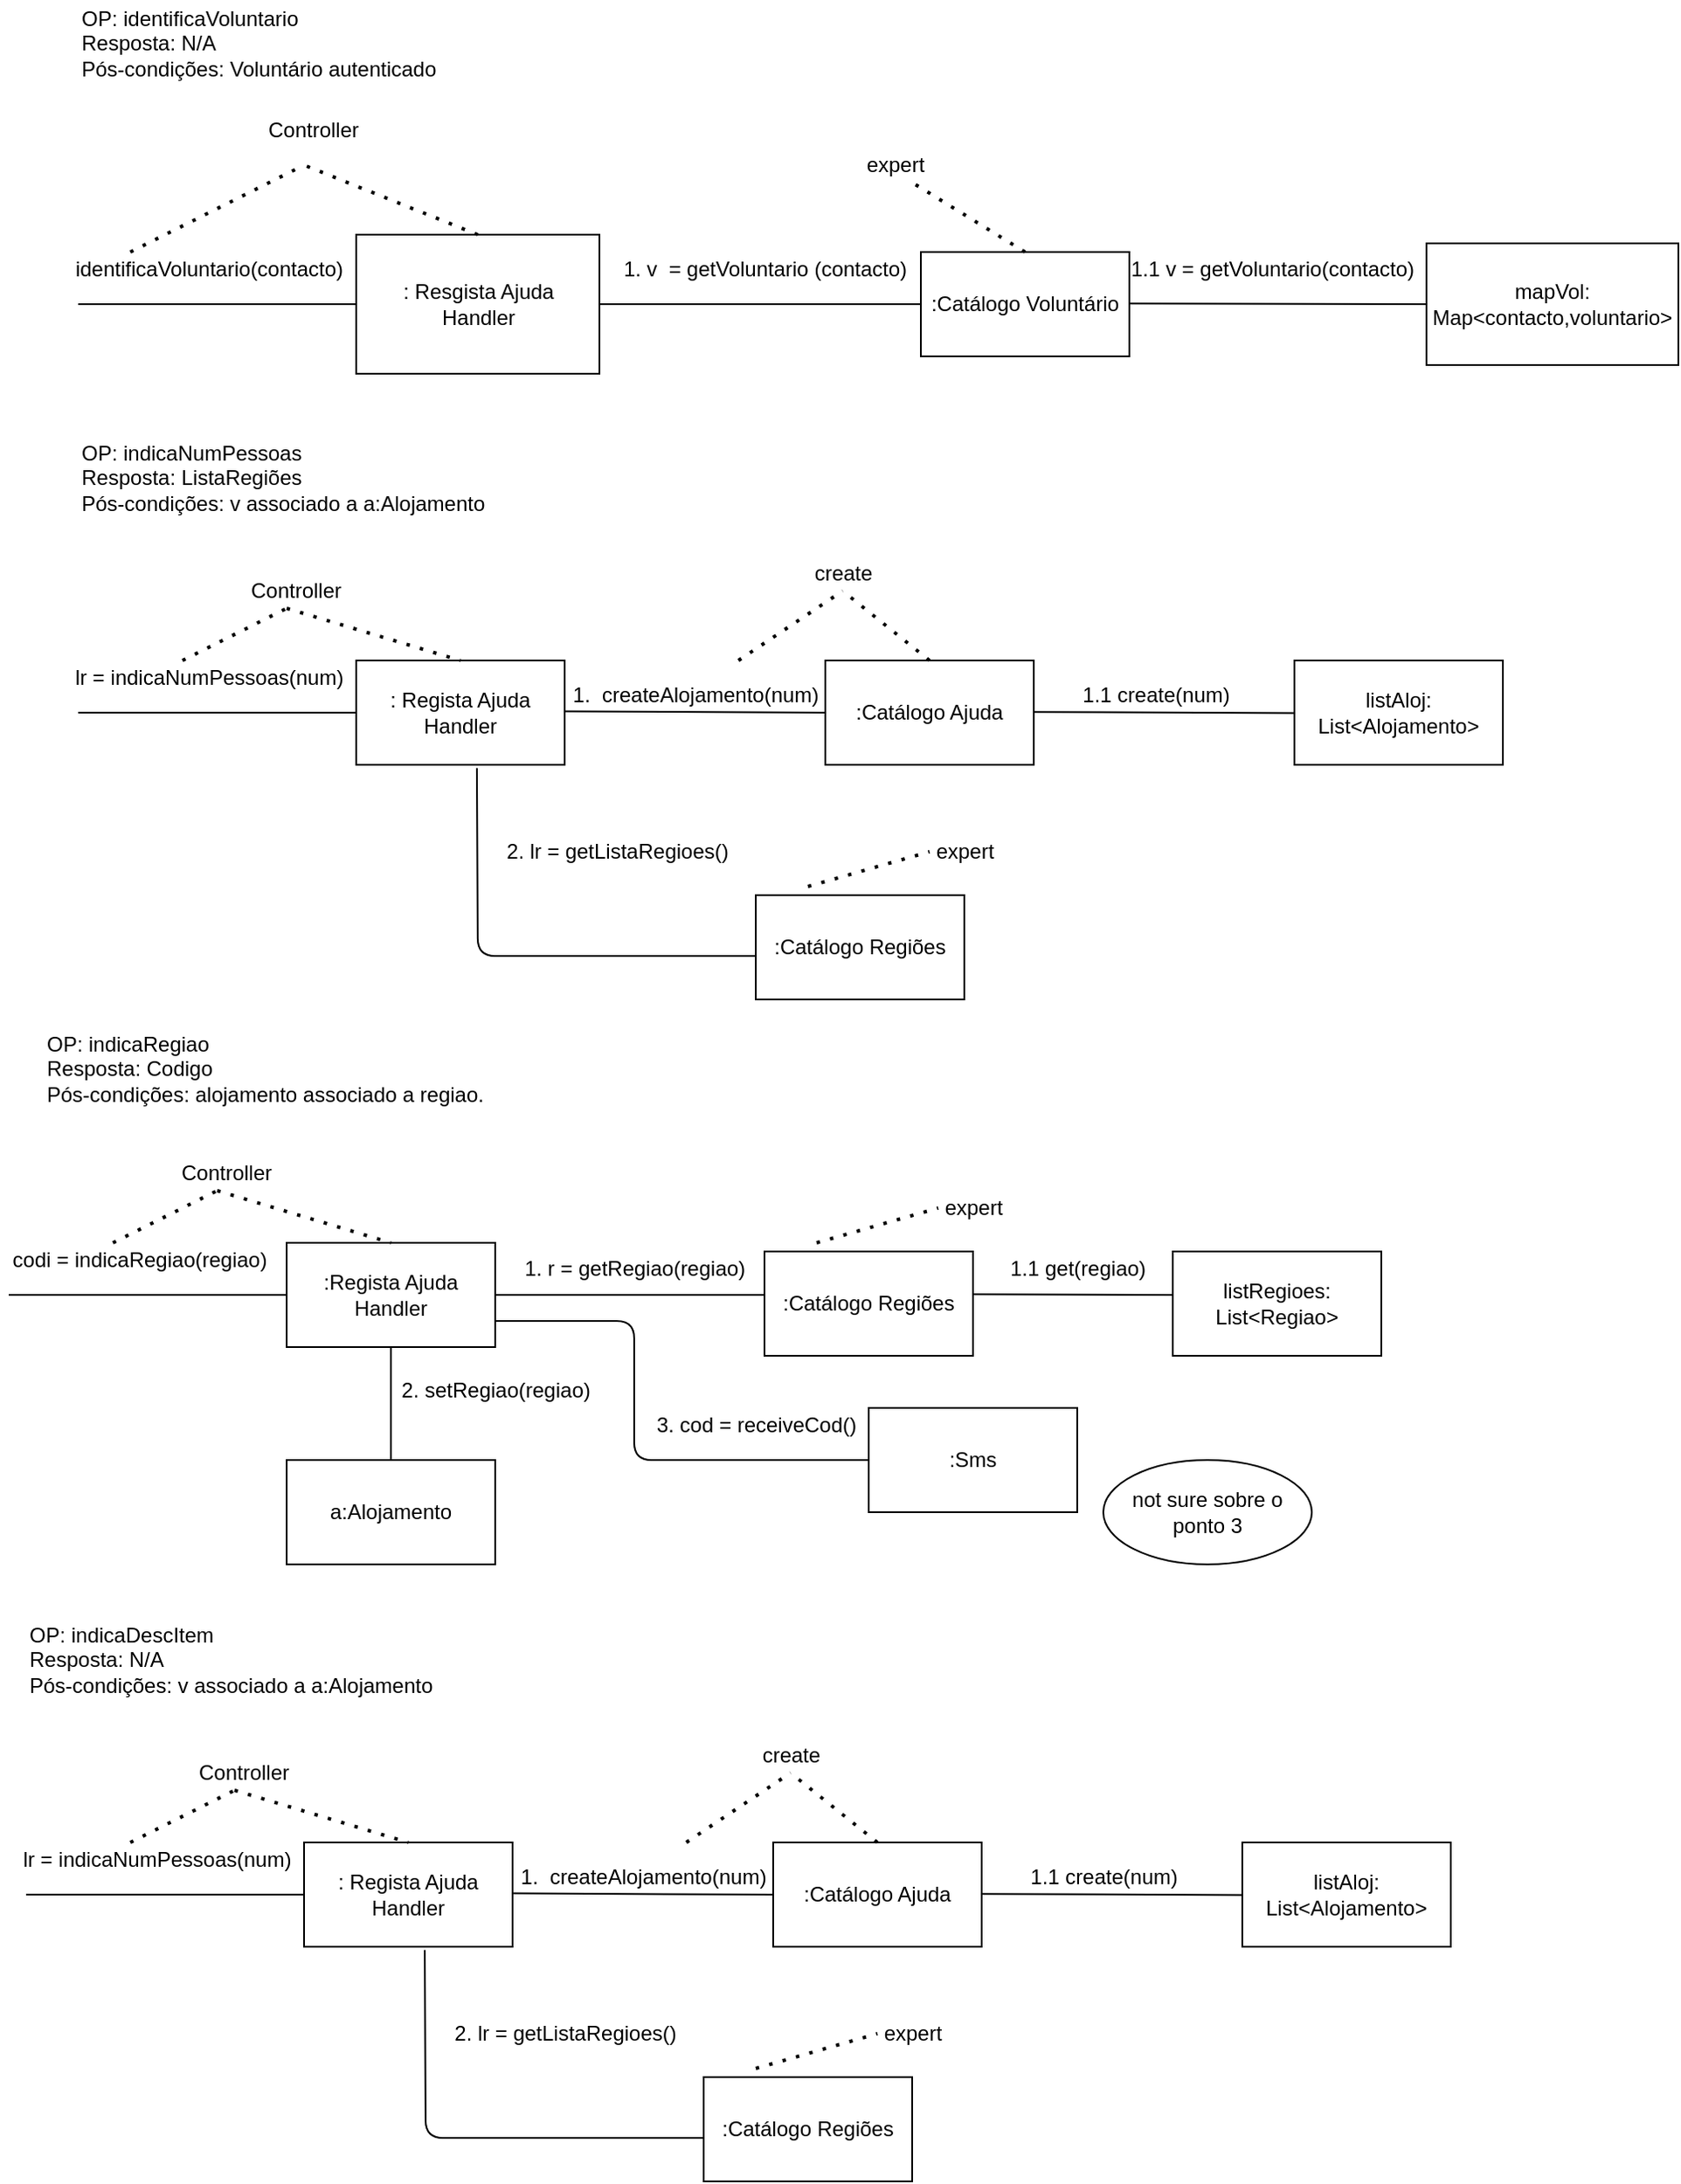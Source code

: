 <mxfile>
    <diagram id="OYfk0WZI_6KF0y1g5S_y" name="Page-1">
        <mxGraphModel dx="1244" dy="694" grid="1" gridSize="10" guides="1" tooltips="1" connect="1" arrows="1" fold="1" page="1" pageScale="1" pageWidth="1654" pageHeight="1169" math="0" shadow="0">
            <root>
                <mxCell id="0"/>
                <mxCell id="1" parent="0"/>
                <mxCell id="ihmi3CmrBaso4x8rtIR5-3" value="OP: identificaVoluntario&lt;br&gt;Resposta: N/A&lt;br&gt;Pós-condições: Voluntário autenticado" style="text;html=1;align=left;verticalAlign=middle;resizable=0;points=[];autosize=1;strokeColor=none;fillColor=none;" parent="1" vertex="1">
                    <mxGeometry x="60" y="40" width="220" height="50" as="geometry"/>
                </mxCell>
                <mxCell id="ihmi3CmrBaso4x8rtIR5-4" value="identificaVoluntario(contacto)" style="text;html=1;align=center;verticalAlign=middle;resizable=0;points=[];autosize=1;strokeColor=none;fillColor=none;" parent="1" vertex="1">
                    <mxGeometry x="50" y="185" width="170" height="20" as="geometry"/>
                </mxCell>
                <mxCell id="ihmi3CmrBaso4x8rtIR5-5" value="" style="endArrow=none;html=1;endFill=0;" parent="1" edge="1">
                    <mxGeometry width="50" height="50" relative="1" as="geometry">
                        <mxPoint x="60" y="215" as="sourcePoint"/>
                        <mxPoint x="220" y="215" as="targetPoint"/>
                        <Array as="points">
                            <mxPoint x="150" y="215"/>
                        </Array>
                    </mxGeometry>
                </mxCell>
                <mxCell id="ihmi3CmrBaso4x8rtIR5-6" value="" style="rounded=0;whiteSpace=wrap;html=1;" parent="1" vertex="1">
                    <mxGeometry x="220" y="175" width="140" height="80" as="geometry"/>
                </mxCell>
                <mxCell id="ihmi3CmrBaso4x8rtIR5-7" value=": Resgista Ajuda&lt;br&gt;Handler" style="text;html=1;align=center;verticalAlign=middle;resizable=0;points=[];autosize=1;strokeColor=none;fillColor=none;" parent="1" vertex="1">
                    <mxGeometry x="240" y="200" width="100" height="30" as="geometry"/>
                </mxCell>
                <mxCell id="ihmi3CmrBaso4x8rtIR5-8" value="1. v&amp;nbsp; = getVoluntario (contacto)" style="text;html=1;align=center;verticalAlign=middle;resizable=0;points=[];autosize=1;strokeColor=none;fillColor=none;" parent="1" vertex="1">
                    <mxGeometry x="365" y="185" width="180" height="20" as="geometry"/>
                </mxCell>
                <mxCell id="ihmi3CmrBaso4x8rtIR5-9" value="" style="endArrow=none;html=1;exitX=1;exitY=0.5;exitDx=0;exitDy=0;endFill=0;" parent="1" source="ihmi3CmrBaso4x8rtIR5-6" target="ihmi3CmrBaso4x8rtIR5-11" edge="1">
                    <mxGeometry width="50" height="50" relative="1" as="geometry">
                        <mxPoint x="400" y="255" as="sourcePoint"/>
                        <mxPoint x="550" y="215" as="targetPoint"/>
                    </mxGeometry>
                </mxCell>
                <mxCell id="ihmi3CmrBaso4x8rtIR5-11" value=":Catálogo Voluntário" style="rounded=0;whiteSpace=wrap;html=1;" parent="1" vertex="1">
                    <mxGeometry x="545" y="185" width="120" height="60" as="geometry"/>
                </mxCell>
                <mxCell id="ihmi3CmrBaso4x8rtIR5-14" value="" style="endArrow=none;html=1;exitX=0;exitY=0.5;exitDx=0;exitDy=0;" parent="1" source="ihmi3CmrBaso4x8rtIR5-15" edge="1">
                    <mxGeometry width="50" height="50" relative="1" as="geometry">
                        <mxPoint x="815" y="214.58" as="sourcePoint"/>
                        <mxPoint x="665" y="214.58" as="targetPoint"/>
                    </mxGeometry>
                </mxCell>
                <mxCell id="ihmi3CmrBaso4x8rtIR5-15" value="mapVol: Map&amp;lt;contacto,voluntario&amp;gt;" style="rounded=0;whiteSpace=wrap;html=1;" parent="1" vertex="1">
                    <mxGeometry x="836" y="180" width="145" height="70" as="geometry"/>
                </mxCell>
                <mxCell id="ihmi3CmrBaso4x8rtIR5-16" value="1.1 v = getVoluntario(contacto)" style="text;html=1;align=center;verticalAlign=middle;resizable=0;points=[];autosize=1;strokeColor=none;fillColor=none;" parent="1" vertex="1">
                    <mxGeometry x="657" y="185" width="180" height="20" as="geometry"/>
                </mxCell>
                <mxCell id="ihmi3CmrBaso4x8rtIR5-17" value="" style="endArrow=none;dashed=1;html=1;dashPattern=1 3;strokeWidth=2;" parent="1" edge="1">
                    <mxGeometry width="50" height="50" relative="1" as="geometry">
                        <mxPoint x="90" y="185" as="sourcePoint"/>
                        <mxPoint x="190" y="135" as="targetPoint"/>
                    </mxGeometry>
                </mxCell>
                <mxCell id="ihmi3CmrBaso4x8rtIR5-18" value="" style="endArrow=none;dashed=1;html=1;dashPattern=1 3;strokeWidth=2;exitX=0.5;exitY=0;exitDx=0;exitDy=0;" parent="1" source="ihmi3CmrBaso4x8rtIR5-6" edge="1">
                    <mxGeometry width="50" height="50" relative="1" as="geometry">
                        <mxPoint x="420" y="315" as="sourcePoint"/>
                        <mxPoint x="190" y="135" as="targetPoint"/>
                    </mxGeometry>
                </mxCell>
                <mxCell id="ihmi3CmrBaso4x8rtIR5-19" value="Controller" style="text;html=1;align=center;verticalAlign=middle;resizable=0;points=[];autosize=1;strokeColor=none;fillColor=none;" parent="1" vertex="1">
                    <mxGeometry x="160" y="105" width="70" height="20" as="geometry"/>
                </mxCell>
                <mxCell id="ihmi3CmrBaso4x8rtIR5-20" value="" style="endArrow=none;dashed=1;html=1;dashPattern=1 3;strokeWidth=2;exitX=0.5;exitY=0;exitDx=0;exitDy=0;" parent="1" source="ihmi3CmrBaso4x8rtIR5-11" edge="1">
                    <mxGeometry width="50" height="50" relative="1" as="geometry">
                        <mxPoint x="470" y="215" as="sourcePoint"/>
                        <mxPoint x="540" y="145" as="targetPoint"/>
                    </mxGeometry>
                </mxCell>
                <mxCell id="ihmi3CmrBaso4x8rtIR5-21" value="expert" style="text;html=1;align=center;verticalAlign=middle;resizable=0;points=[];autosize=1;strokeColor=none;fillColor=none;" parent="1" vertex="1">
                    <mxGeometry x="505" y="125" width="50" height="20" as="geometry"/>
                </mxCell>
                <mxCell id="ihmi3CmrBaso4x8rtIR5-22" value="OP: indicaNumPessoas&lt;br&gt;Resposta: ListaRegiões&lt;br&gt;Pós-condições:&amp;nbsp;v associado a a:Alojamento" style="text;html=1;align=left;verticalAlign=middle;resizable=0;points=[];autosize=1;strokeColor=none;fillColor=none;" parent="1" vertex="1">
                    <mxGeometry x="60" y="290" width="250" height="50" as="geometry"/>
                </mxCell>
                <mxCell id="ihmi3CmrBaso4x8rtIR5-24" value="lr = indicaNumPessoas(num)" style="text;html=1;align=center;verticalAlign=middle;resizable=0;points=[];autosize=1;strokeColor=none;fillColor=none;" parent="1" vertex="1">
                    <mxGeometry x="50" y="420" width="170" height="20" as="geometry"/>
                </mxCell>
                <mxCell id="ihmi3CmrBaso4x8rtIR5-25" value="" style="endArrow=none;html=1;" parent="1" target="ihmi3CmrBaso4x8rtIR5-26" edge="1">
                    <mxGeometry width="50" height="50" relative="1" as="geometry">
                        <mxPoint x="60" y="450" as="sourcePoint"/>
                        <mxPoint x="230" y="450" as="targetPoint"/>
                    </mxGeometry>
                </mxCell>
                <mxCell id="ihmi3CmrBaso4x8rtIR5-26" value=": Regista Ajuda&lt;br&gt;Handler" style="rounded=0;whiteSpace=wrap;html=1;" parent="1" vertex="1">
                    <mxGeometry x="220" y="420" width="120" height="60" as="geometry"/>
                </mxCell>
                <mxCell id="ihmi3CmrBaso4x8rtIR5-27" value="" style="endArrow=none;dashed=1;html=1;dashPattern=1 3;strokeWidth=2;" parent="1" edge="1">
                    <mxGeometry width="50" height="50" relative="1" as="geometry">
                        <mxPoint x="120" y="420" as="sourcePoint"/>
                        <mxPoint x="180" y="390" as="targetPoint"/>
                    </mxGeometry>
                </mxCell>
                <mxCell id="ihmi3CmrBaso4x8rtIR5-34" value="" style="endArrow=none;dashed=1;html=1;dashPattern=1 3;strokeWidth=2;entryX=0.5;entryY=0;entryDx=0;entryDy=0;" parent="1" target="ihmi3CmrBaso4x8rtIR5-26" edge="1">
                    <mxGeometry width="50" height="50" relative="1" as="geometry">
                        <mxPoint x="180" y="390" as="sourcePoint"/>
                        <mxPoint x="240" y="360" as="targetPoint"/>
                    </mxGeometry>
                </mxCell>
                <mxCell id="ihmi3CmrBaso4x8rtIR5-35" value="Controller" style="text;html=1;align=center;verticalAlign=middle;resizable=0;points=[];autosize=1;strokeColor=none;fillColor=none;" parent="1" vertex="1">
                    <mxGeometry x="150" y="370" width="70" height="20" as="geometry"/>
                </mxCell>
                <mxCell id="3" value="" style="endArrow=none;html=1;entryX=0;entryY=0.5;entryDx=0;entryDy=0;" parent="1" target="4" edge="1">
                    <mxGeometry width="50" height="50" relative="1" as="geometry">
                        <mxPoint x="340" y="449.29" as="sourcePoint"/>
                        <mxPoint x="500" y="449.29" as="targetPoint"/>
                    </mxGeometry>
                </mxCell>
                <mxCell id="4" value=":Catálogo Ajuda" style="rounded=0;whiteSpace=wrap;html=1;" parent="1" vertex="1">
                    <mxGeometry x="490" y="420" width="120" height="60" as="geometry"/>
                </mxCell>
                <mxCell id="5" value="1.&amp;nbsp; createAlojamento(num)" style="text;html=1;align=center;verticalAlign=middle;resizable=0;points=[];autosize=1;strokeColor=none;fillColor=none;" parent="1" vertex="1">
                    <mxGeometry x="335" y="430" width="160" height="20" as="geometry"/>
                </mxCell>
                <mxCell id="ihmi3CmrBaso4x8rtIR5-38" value="codi = indicaRegiao(regiao)" style="text;html=1;align=center;verticalAlign=middle;resizable=0;points=[];autosize=1;strokeColor=none;fillColor=none;" parent="1" vertex="1">
                    <mxGeometry x="15" y="755" width="160" height="20" as="geometry"/>
                </mxCell>
                <mxCell id="ihmi3CmrBaso4x8rtIR5-39" value="" style="endArrow=none;html=1;" parent="1" target="ihmi3CmrBaso4x8rtIR5-40" edge="1">
                    <mxGeometry width="50" height="50" relative="1" as="geometry">
                        <mxPoint x="20" y="785.0" as="sourcePoint"/>
                        <mxPoint x="190" y="785" as="targetPoint"/>
                    </mxGeometry>
                </mxCell>
                <mxCell id="ihmi3CmrBaso4x8rtIR5-40" value=":Regista Ajuda&lt;br&gt;Handler" style="rounded=0;whiteSpace=wrap;html=1;" parent="1" vertex="1">
                    <mxGeometry x="180" y="755" width="120" height="60" as="geometry"/>
                </mxCell>
                <mxCell id="ihmi3CmrBaso4x8rtIR5-41" value="" style="endArrow=none;dashed=1;html=1;dashPattern=1 3;strokeWidth=2;" parent="1" edge="1">
                    <mxGeometry width="50" height="50" relative="1" as="geometry">
                        <mxPoint x="80" y="755" as="sourcePoint"/>
                        <mxPoint x="140" y="725" as="targetPoint"/>
                    </mxGeometry>
                </mxCell>
                <mxCell id="ihmi3CmrBaso4x8rtIR5-42" value="" style="endArrow=none;dashed=1;html=1;dashPattern=1 3;strokeWidth=2;entryX=0.5;entryY=0;entryDx=0;entryDy=0;" parent="1" target="ihmi3CmrBaso4x8rtIR5-40" edge="1">
                    <mxGeometry width="50" height="50" relative="1" as="geometry">
                        <mxPoint x="140" y="725" as="sourcePoint"/>
                        <mxPoint x="200" y="695" as="targetPoint"/>
                    </mxGeometry>
                </mxCell>
                <mxCell id="ihmi3CmrBaso4x8rtIR5-43" value="Controller" style="text;html=1;align=center;verticalAlign=middle;resizable=0;points=[];autosize=1;strokeColor=none;fillColor=none;" parent="1" vertex="1">
                    <mxGeometry x="110" y="705" width="70" height="20" as="geometry"/>
                </mxCell>
                <mxCell id="ihmi3CmrBaso4x8rtIR5-44" value="OP: indicaRegiao&lt;br&gt;Resposta: Codigo&lt;br&gt;Pós-condições: alojamento associado a regiao." style="text;html=1;align=left;verticalAlign=middle;resizable=0;points=[];autosize=1;strokeColor=none;fillColor=none;" parent="1" vertex="1">
                    <mxGeometry x="40" y="630" width="270" height="50" as="geometry"/>
                </mxCell>
                <mxCell id="6" value="" style="endArrow=none;html=1;exitX=0.579;exitY=1.032;exitDx=0;exitDy=0;exitPerimeter=0;" parent="1" source="ihmi3CmrBaso4x8rtIR5-26" edge="1">
                    <mxGeometry width="50" height="50" relative="1" as="geometry">
                        <mxPoint x="540" y="550" as="sourcePoint"/>
                        <mxPoint x="450" y="590" as="targetPoint"/>
                        <Array as="points">
                            <mxPoint x="290" y="590"/>
                        </Array>
                    </mxGeometry>
                </mxCell>
                <mxCell id="8" value="2. lr = getListaRegioes()" style="text;html=1;align=center;verticalAlign=middle;resizable=0;points=[];autosize=1;strokeColor=none;fillColor=none;" parent="1" vertex="1">
                    <mxGeometry x="300" y="520" width="140" height="20" as="geometry"/>
                </mxCell>
                <mxCell id="9" value=":Catálogo Regiões" style="rounded=0;whiteSpace=wrap;html=1;" parent="1" vertex="1">
                    <mxGeometry x="450" y="555" width="120" height="60" as="geometry"/>
                </mxCell>
                <mxCell id="11" value="" style="endArrow=none;html=1;exitX=1;exitY=0.5;exitDx=0;exitDy=0;" parent="1" source="ihmi3CmrBaso4x8rtIR5-40" edge="1">
                    <mxGeometry width="50" height="50" relative="1" as="geometry">
                        <mxPoint x="510" y="720" as="sourcePoint"/>
                        <mxPoint x="460" y="785" as="targetPoint"/>
                    </mxGeometry>
                </mxCell>
                <mxCell id="12" value="" style="endArrow=none;dashed=1;html=1;dashPattern=1 3;strokeWidth=2;" parent="1" edge="1">
                    <mxGeometry width="50" height="50" relative="1" as="geometry">
                        <mxPoint x="440" y="420" as="sourcePoint"/>
                        <mxPoint x="500" y="380" as="targetPoint"/>
                    </mxGeometry>
                </mxCell>
                <mxCell id="13" value="" style="endArrow=none;dashed=1;html=1;dashPattern=1 3;strokeWidth=2;exitX=0.5;exitY=0;exitDx=0;exitDy=0;" parent="1" source="4" edge="1">
                    <mxGeometry width="50" height="50" relative="1" as="geometry">
                        <mxPoint x="520" y="390" as="sourcePoint"/>
                        <mxPoint x="500" y="380" as="targetPoint"/>
                    </mxGeometry>
                </mxCell>
                <mxCell id="14" value="create" style="text;html=1;align=center;verticalAlign=middle;resizable=0;points=[];autosize=1;strokeColor=none;fillColor=none;" parent="1" vertex="1">
                    <mxGeometry x="475" y="360" width="50" height="20" as="geometry"/>
                </mxCell>
                <mxCell id="15" value="" style="endArrow=none;dashed=1;html=1;dashPattern=1 3;strokeWidth=2;" parent="1" edge="1">
                    <mxGeometry width="50" height="50" relative="1" as="geometry">
                        <mxPoint x="480" y="550" as="sourcePoint"/>
                        <mxPoint x="550" y="530" as="targetPoint"/>
                    </mxGeometry>
                </mxCell>
                <mxCell id="17" value="expert" style="text;html=1;align=center;verticalAlign=middle;resizable=0;points=[];autosize=1;strokeColor=none;fillColor=none;" parent="1" vertex="1">
                    <mxGeometry x="545" y="520" width="50" height="20" as="geometry"/>
                </mxCell>
                <mxCell id="19" value="1. r = getRegiao(regiao)" style="text;html=1;align=center;verticalAlign=middle;resizable=0;points=[];autosize=1;strokeColor=none;fillColor=none;" vertex="1" parent="1">
                    <mxGeometry x="310" y="760" width="140" height="20" as="geometry"/>
                </mxCell>
                <mxCell id="21" value=":Catálogo Regiões" style="rounded=0;whiteSpace=wrap;html=1;" vertex="1" parent="1">
                    <mxGeometry x="455" y="760" width="120" height="60" as="geometry"/>
                </mxCell>
                <mxCell id="22" value="" style="endArrow=none;html=1;exitX=1;exitY=0.5;exitDx=0;exitDy=0;" edge="1" parent="1">
                    <mxGeometry width="50" height="50" relative="1" as="geometry">
                        <mxPoint x="575" y="784.58" as="sourcePoint"/>
                        <mxPoint x="690" y="785" as="targetPoint"/>
                    </mxGeometry>
                </mxCell>
                <mxCell id="23" value="1.1 get(regiao)" style="text;html=1;align=center;verticalAlign=middle;resizable=0;points=[];autosize=1;strokeColor=none;fillColor=none;" vertex="1" parent="1">
                    <mxGeometry x="590" y="760" width="90" height="20" as="geometry"/>
                </mxCell>
                <mxCell id="24" value="listRegioes: List&amp;lt;Regiao&amp;gt;" style="rounded=0;whiteSpace=wrap;html=1;" vertex="1" parent="1">
                    <mxGeometry x="690" y="760" width="120" height="60" as="geometry"/>
                </mxCell>
                <mxCell id="26" value="" style="endArrow=none;html=1;entryX=0;entryY=0.5;entryDx=0;entryDy=0;" edge="1" parent="1">
                    <mxGeometry width="50" height="50" relative="1" as="geometry">
                        <mxPoint x="610" y="449.58" as="sourcePoint"/>
                        <mxPoint x="760" y="450.29" as="targetPoint"/>
                    </mxGeometry>
                </mxCell>
                <mxCell id="27" value="listAloj: List&amp;lt;Alojamento&amp;gt;" style="rounded=0;whiteSpace=wrap;html=1;" vertex="1" parent="1">
                    <mxGeometry x="760" y="420" width="120" height="60" as="geometry"/>
                </mxCell>
                <mxCell id="28" value="1.1 create(num)" style="text;html=1;align=center;verticalAlign=middle;resizable=0;points=[];autosize=1;strokeColor=none;fillColor=none;" vertex="1" parent="1">
                    <mxGeometry x="630" y="430" width="100" height="20" as="geometry"/>
                </mxCell>
                <mxCell id="29" value="" style="endArrow=none;dashed=1;html=1;dashPattern=1 3;strokeWidth=2;" edge="1" parent="1">
                    <mxGeometry width="50" height="50" relative="1" as="geometry">
                        <mxPoint x="485" y="755" as="sourcePoint"/>
                        <mxPoint x="555" y="735" as="targetPoint"/>
                    </mxGeometry>
                </mxCell>
                <mxCell id="30" value="expert" style="text;html=1;align=center;verticalAlign=middle;resizable=0;points=[];autosize=1;strokeColor=none;fillColor=none;" vertex="1" parent="1">
                    <mxGeometry x="550" y="725" width="50" height="20" as="geometry"/>
                </mxCell>
                <mxCell id="31" value="" style="endArrow=none;html=1;exitX=0.5;exitY=1;exitDx=0;exitDy=0;" edge="1" parent="1" source="ihmi3CmrBaso4x8rtIR5-40">
                    <mxGeometry width="50" height="50" relative="1" as="geometry">
                        <mxPoint x="310" y="795" as="sourcePoint"/>
                        <mxPoint x="240" y="880" as="targetPoint"/>
                    </mxGeometry>
                </mxCell>
                <mxCell id="32" value="a:Alojamento" style="rounded=0;whiteSpace=wrap;html=1;" vertex="1" parent="1">
                    <mxGeometry x="180" y="880" width="120" height="60" as="geometry"/>
                </mxCell>
                <mxCell id="34" value="2. setRegiao(regiao)" style="text;html=1;align=center;verticalAlign=middle;resizable=0;points=[];autosize=1;strokeColor=none;fillColor=none;" vertex="1" parent="1">
                    <mxGeometry x="240" y="830" width="120" height="20" as="geometry"/>
                </mxCell>
                <mxCell id="35" value="OP: indicaDescItem&lt;br&gt;Resposta: N/A&lt;br&gt;Pós-condições:&amp;nbsp;v associado a a:Alojamento" style="text;html=1;align=left;verticalAlign=middle;resizable=0;points=[];autosize=1;strokeColor=none;fillColor=none;" vertex="1" parent="1">
                    <mxGeometry x="30" y="970" width="250" height="50" as="geometry"/>
                </mxCell>
                <mxCell id="36" value="lr = indicaNumPessoas(num)" style="text;html=1;align=center;verticalAlign=middle;resizable=0;points=[];autosize=1;strokeColor=none;fillColor=none;" vertex="1" parent="1">
                    <mxGeometry x="20" y="1100" width="170" height="20" as="geometry"/>
                </mxCell>
                <mxCell id="37" value="" style="endArrow=none;html=1;" edge="1" parent="1" target="38">
                    <mxGeometry width="50" height="50" relative="1" as="geometry">
                        <mxPoint x="30" y="1130" as="sourcePoint"/>
                        <mxPoint x="200" y="1130" as="targetPoint"/>
                    </mxGeometry>
                </mxCell>
                <mxCell id="38" value=": Regista Ajuda&lt;br&gt;Handler" style="rounded=0;whiteSpace=wrap;html=1;" vertex="1" parent="1">
                    <mxGeometry x="190" y="1100" width="120" height="60" as="geometry"/>
                </mxCell>
                <mxCell id="39" value="" style="endArrow=none;dashed=1;html=1;dashPattern=1 3;strokeWidth=2;" edge="1" parent="1">
                    <mxGeometry width="50" height="50" relative="1" as="geometry">
                        <mxPoint x="90" y="1100" as="sourcePoint"/>
                        <mxPoint x="150" y="1070" as="targetPoint"/>
                    </mxGeometry>
                </mxCell>
                <mxCell id="40" value="" style="endArrow=none;dashed=1;html=1;dashPattern=1 3;strokeWidth=2;entryX=0.5;entryY=0;entryDx=0;entryDy=0;" edge="1" parent="1" target="38">
                    <mxGeometry width="50" height="50" relative="1" as="geometry">
                        <mxPoint x="150" y="1070" as="sourcePoint"/>
                        <mxPoint x="210" y="1040" as="targetPoint"/>
                    </mxGeometry>
                </mxCell>
                <mxCell id="41" value="Controller" style="text;html=1;align=center;verticalAlign=middle;resizable=0;points=[];autosize=1;strokeColor=none;fillColor=none;" vertex="1" parent="1">
                    <mxGeometry x="120" y="1050" width="70" height="20" as="geometry"/>
                </mxCell>
                <mxCell id="42" value="" style="endArrow=none;html=1;entryX=0;entryY=0.5;entryDx=0;entryDy=0;" edge="1" parent="1" target="43">
                    <mxGeometry width="50" height="50" relative="1" as="geometry">
                        <mxPoint x="310" y="1129.29" as="sourcePoint"/>
                        <mxPoint x="470" y="1129.29" as="targetPoint"/>
                    </mxGeometry>
                </mxCell>
                <mxCell id="43" value=":Catálogo Ajuda" style="rounded=0;whiteSpace=wrap;html=1;" vertex="1" parent="1">
                    <mxGeometry x="460" y="1100" width="120" height="60" as="geometry"/>
                </mxCell>
                <mxCell id="44" value="1.&amp;nbsp; createAlojamento(num)" style="text;html=1;align=center;verticalAlign=middle;resizable=0;points=[];autosize=1;strokeColor=none;fillColor=none;" vertex="1" parent="1">
                    <mxGeometry x="305" y="1110" width="160" height="20" as="geometry"/>
                </mxCell>
                <mxCell id="45" value="" style="endArrow=none;html=1;exitX=0.579;exitY=1.032;exitDx=0;exitDy=0;exitPerimeter=0;" edge="1" parent="1" source="38">
                    <mxGeometry width="50" height="50" relative="1" as="geometry">
                        <mxPoint x="510" y="1230" as="sourcePoint"/>
                        <mxPoint x="420" y="1270" as="targetPoint"/>
                        <Array as="points">
                            <mxPoint x="260" y="1270"/>
                        </Array>
                    </mxGeometry>
                </mxCell>
                <mxCell id="46" value="2. lr = getListaRegioes()" style="text;html=1;align=center;verticalAlign=middle;resizable=0;points=[];autosize=1;strokeColor=none;fillColor=none;" vertex="1" parent="1">
                    <mxGeometry x="270" y="1200" width="140" height="20" as="geometry"/>
                </mxCell>
                <mxCell id="47" value=":Catálogo Regiões" style="rounded=0;whiteSpace=wrap;html=1;" vertex="1" parent="1">
                    <mxGeometry x="420" y="1235" width="120" height="60" as="geometry"/>
                </mxCell>
                <mxCell id="48" value="" style="endArrow=none;dashed=1;html=1;dashPattern=1 3;strokeWidth=2;" edge="1" parent="1">
                    <mxGeometry width="50" height="50" relative="1" as="geometry">
                        <mxPoint x="410" y="1100" as="sourcePoint"/>
                        <mxPoint x="470" y="1060" as="targetPoint"/>
                    </mxGeometry>
                </mxCell>
                <mxCell id="49" value="" style="endArrow=none;dashed=1;html=1;dashPattern=1 3;strokeWidth=2;exitX=0.5;exitY=0;exitDx=0;exitDy=0;" edge="1" parent="1" source="43">
                    <mxGeometry width="50" height="50" relative="1" as="geometry">
                        <mxPoint x="490" y="1070" as="sourcePoint"/>
                        <mxPoint x="470" y="1060" as="targetPoint"/>
                    </mxGeometry>
                </mxCell>
                <mxCell id="50" value="create" style="text;html=1;align=center;verticalAlign=middle;resizable=0;points=[];autosize=1;strokeColor=none;fillColor=none;" vertex="1" parent="1">
                    <mxGeometry x="445" y="1040" width="50" height="20" as="geometry"/>
                </mxCell>
                <mxCell id="51" value="" style="endArrow=none;dashed=1;html=1;dashPattern=1 3;strokeWidth=2;" edge="1" parent="1">
                    <mxGeometry width="50" height="50" relative="1" as="geometry">
                        <mxPoint x="450" y="1230" as="sourcePoint"/>
                        <mxPoint x="520" y="1210" as="targetPoint"/>
                    </mxGeometry>
                </mxCell>
                <mxCell id="52" value="expert" style="text;html=1;align=center;verticalAlign=middle;resizable=0;points=[];autosize=1;strokeColor=none;fillColor=none;" vertex="1" parent="1">
                    <mxGeometry x="515" y="1200" width="50" height="20" as="geometry"/>
                </mxCell>
                <mxCell id="53" value="" style="endArrow=none;html=1;entryX=0;entryY=0.5;entryDx=0;entryDy=0;" edge="1" parent="1">
                    <mxGeometry width="50" height="50" relative="1" as="geometry">
                        <mxPoint x="580" y="1129.58" as="sourcePoint"/>
                        <mxPoint x="730.0" y="1130.29" as="targetPoint"/>
                    </mxGeometry>
                </mxCell>
                <mxCell id="54" value="listAloj: List&amp;lt;Alojamento&amp;gt;" style="rounded=0;whiteSpace=wrap;html=1;" vertex="1" parent="1">
                    <mxGeometry x="730" y="1100" width="120" height="60" as="geometry"/>
                </mxCell>
                <mxCell id="55" value="1.1 create(num)" style="text;html=1;align=center;verticalAlign=middle;resizable=0;points=[];autosize=1;strokeColor=none;fillColor=none;" vertex="1" parent="1">
                    <mxGeometry x="600" y="1110" width="100" height="20" as="geometry"/>
                </mxCell>
                <mxCell id="56" value="" style="endArrow=none;html=1;entryX=0;entryY=0.5;entryDx=0;entryDy=0;" edge="1" parent="1" target="58">
                    <mxGeometry width="50" height="50" relative="1" as="geometry">
                        <mxPoint x="300" y="800" as="sourcePoint"/>
                        <mxPoint x="480" y="880" as="targetPoint"/>
                        <Array as="points">
                            <mxPoint x="380" y="800"/>
                            <mxPoint x="380" y="880"/>
                        </Array>
                    </mxGeometry>
                </mxCell>
                <mxCell id="57" value="3. cod = receiveCod()" style="text;html=1;align=center;verticalAlign=middle;resizable=0;points=[];autosize=1;strokeColor=none;fillColor=none;" vertex="1" parent="1">
                    <mxGeometry x="385" y="850" width="130" height="20" as="geometry"/>
                </mxCell>
                <mxCell id="58" value=":Sms" style="rounded=0;whiteSpace=wrap;html=1;" vertex="1" parent="1">
                    <mxGeometry x="515" y="850" width="120" height="60" as="geometry"/>
                </mxCell>
                <mxCell id="102" value="not sure sobre o ponto 3" style="ellipse;whiteSpace=wrap;html=1;" vertex="1" parent="1">
                    <mxGeometry x="650" y="880" width="120" height="60" as="geometry"/>
                </mxCell>
            </root>
        </mxGraphModel>
    </diagram>
</mxfile>